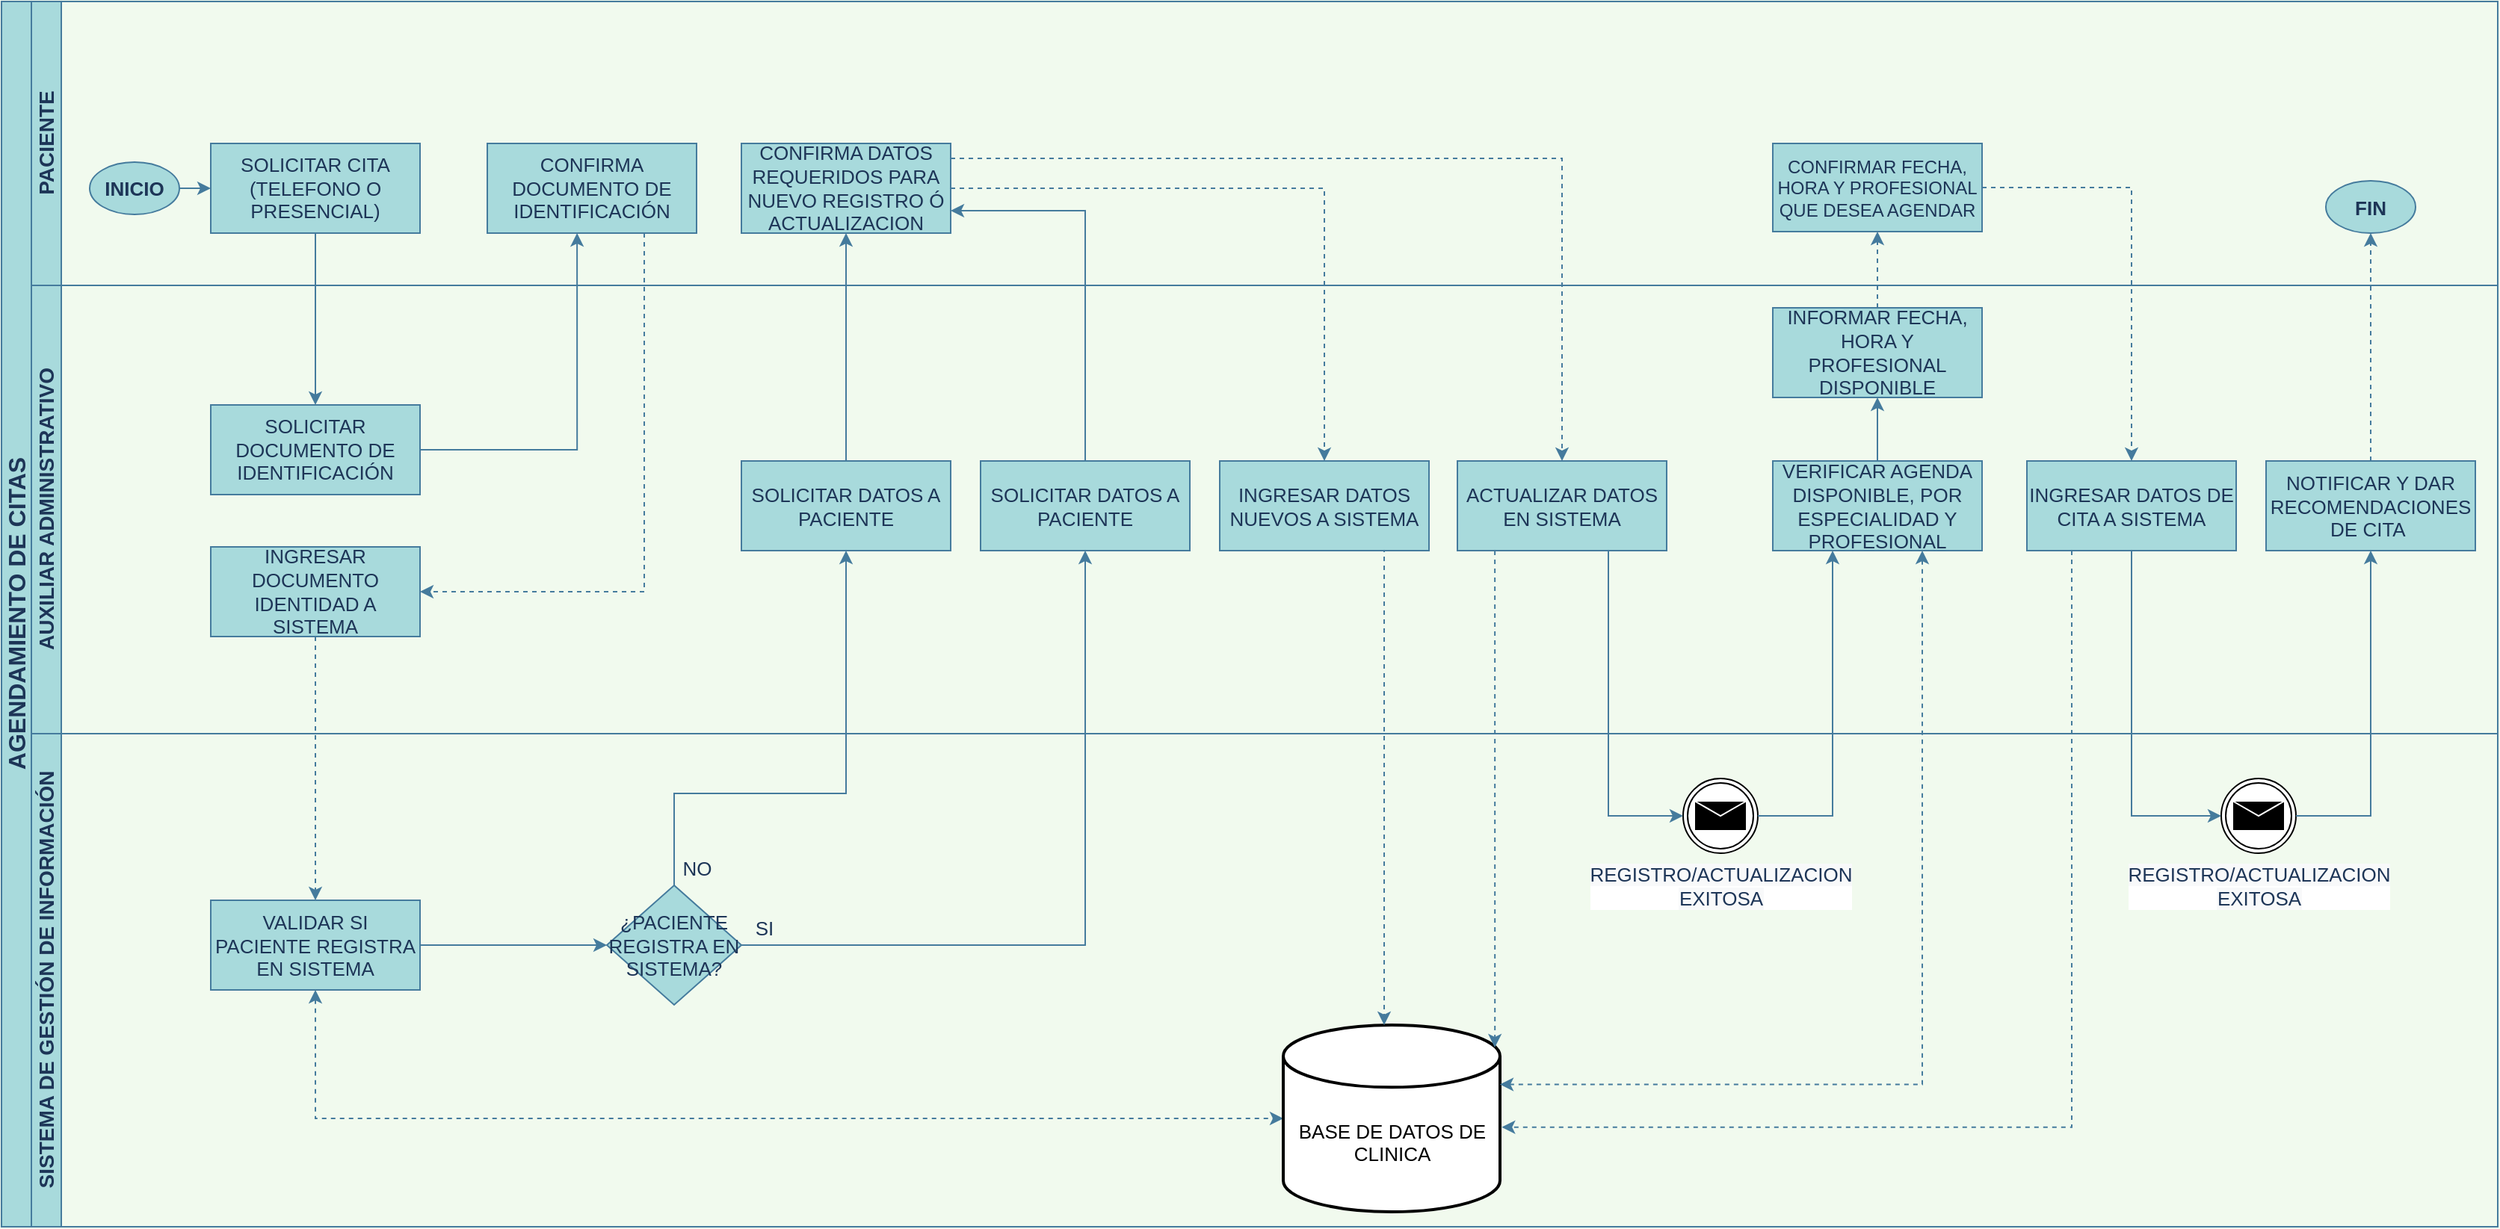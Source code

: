 <mxfile version="15.8.6" type="device"><diagram id="JYSoxw2AWvvSmy6L8tQY" name="Página-1"><mxGraphModel dx="3548" dy="1700" grid="1" gridSize="10" guides="1" tooltips="1" connect="1" arrows="1" fold="1" page="1" pageScale="1" pageWidth="1700" pageHeight="1100" background="#F1FAEE" math="0" shadow="0"><root><mxCell id="0"/><mxCell id="1" parent="0"/><mxCell id="0h0ZGXSgKMVgla4ImIc9-1" value="AGENDAMIENTO DE CITAS" style="swimlane;html=1;childLayout=stackLayout;resizeParent=1;resizeParentMax=0;horizontal=0;startSize=20;horizontalStack=0;fillColor=#A8DADC;strokeColor=#457B9D;fontColor=#1D3557;rounded=0;fontSize=16;fontStyle=1;movable=1;resizable=1;rotatable=1;deletable=1;editable=1;connectable=1;" parent="1" vertex="1"><mxGeometry x="-1685" y="140" width="1670" height="820" as="geometry"/></mxCell><mxCell id="0h0ZGXSgKMVgla4ImIc9-2" value="PACIENTE" style="swimlane;html=1;startSize=20;horizontal=0;fillColor=#A8DADC;strokeColor=#457B9D;fontColor=#1D3557;rounded=0;strokeWidth=1;fontSize=14;movable=1;resizable=1;rotatable=1;deletable=1;editable=1;connectable=1;" parent="0h0ZGXSgKMVgla4ImIc9-1" vertex="1"><mxGeometry x="20" width="1650" height="190" as="geometry"/></mxCell><mxCell id="0h0ZGXSgKMVgla4ImIc9-71" style="edgeStyle=orthogonalEdgeStyle;orthogonalLoop=1;jettySize=auto;html=1;entryX=0;entryY=0.5;entryDx=0;entryDy=0;fontSize=13;fontColor=#1D3557;strokeColor=#457B9D;fillColor=#A8DADC;movable=1;resizable=1;rotatable=1;deletable=1;editable=1;connectable=1;" parent="0h0ZGXSgKMVgla4ImIc9-2" source="0h0ZGXSgKMVgla4ImIc9-41" target="0h0ZGXSgKMVgla4ImIc9-45" edge="1"><mxGeometry relative="1" as="geometry"/></mxCell><mxCell id="0h0ZGXSgKMVgla4ImIc9-41" value="INICIO" style="ellipse;whiteSpace=wrap;html=1;fontSize=13;fontColor=#1D3557;strokeColor=#457B9D;fillColor=#A8DADC;align=center;verticalAlign=middle;fontStyle=1;movable=1;resizable=1;rotatable=1;deletable=1;editable=1;connectable=1;" parent="0h0ZGXSgKMVgla4ImIc9-2" vertex="1"><mxGeometry x="39" y="107.5" width="60" height="35" as="geometry"/></mxCell><mxCell id="0h0ZGXSgKMVgla4ImIc9-45" value="&lt;span style=&quot;font-size: 13px;&quot;&gt;SOLICITAR CITA&lt;/span&gt;&lt;br style=&quot;font-size: 13px;&quot;&gt;&lt;span style=&quot;font-size: 13px;&quot;&gt;(TELEFONO O PRESENCIAL)&lt;/span&gt;" style="rounded=0;whiteSpace=wrap;html=1;fontSize=13;fontColor=#1D3557;strokeColor=#457B9D;fillColor=#A8DADC;align=center;verticalAlign=middle;movable=1;resizable=1;rotatable=1;deletable=1;editable=1;connectable=1;" parent="0h0ZGXSgKMVgla4ImIc9-2" vertex="1"><mxGeometry x="120" y="95" width="140" height="60" as="geometry"/></mxCell><mxCell id="0h0ZGXSgKMVgla4ImIc9-78" value="FIN" style="ellipse;whiteSpace=wrap;html=1;fontSize=13;fontColor=#1D3557;strokeColor=#457B9D;fillColor=#A8DADC;align=center;verticalAlign=middle;fontStyle=1;movable=1;resizable=1;rotatable=1;deletable=1;editable=1;connectable=1;" parent="0h0ZGXSgKMVgla4ImIc9-2" vertex="1"><mxGeometry x="1535" y="120" width="60" height="35" as="geometry"/></mxCell><mxCell id="jVRUKYlQ6Rg2UiQobsDq-70" value="&lt;span style=&quot;font-size: 13px;&quot;&gt;&lt;font style=&quot;vertical-align: inherit; font-size: 13px;&quot;&gt;&lt;font style=&quot;vertical-align: inherit; font-size: 13px;&quot;&gt;CONFIRMA DOCUMENTO DE IDENTIFICACIÓN&lt;/font&gt;&lt;/font&gt;&lt;/span&gt;" style="rounded=0;whiteSpace=wrap;html=1;fontSize=13;fontColor=#1D3557;strokeColor=#457B9D;fillColor=#A8DADC;align=center;verticalAlign=middle;movable=1;resizable=1;rotatable=1;deletable=1;editable=1;connectable=1;" parent="0h0ZGXSgKMVgla4ImIc9-2" vertex="1"><mxGeometry x="305" y="95" width="140" height="60" as="geometry"/></mxCell><mxCell id="jVRUKYlQ6Rg2UiQobsDq-90" value="&lt;span style=&quot;font-size: 13px;&quot;&gt;&lt;font style=&quot;vertical-align: inherit; font-size: 13px;&quot;&gt;&lt;font style=&quot;vertical-align: inherit; font-size: 13px;&quot;&gt;CONFIRMA DATOS REQUERIDOS PARA NUEVO REGISTRO Ó&lt;br style=&quot;font-size: 13px;&quot;&gt;ACTUALIZACION&lt;/font&gt;&lt;/font&gt;&lt;/span&gt;" style="rounded=0;whiteSpace=wrap;html=1;fontSize=13;fontColor=#1D3557;strokeColor=#457B9D;fillColor=#A8DADC;align=center;verticalAlign=middle;movable=1;resizable=1;rotatable=1;deletable=1;editable=1;connectable=1;" parent="0h0ZGXSgKMVgla4ImIc9-2" vertex="1"><mxGeometry x="475" y="95" width="140" height="60" as="geometry"/></mxCell><mxCell id="0h0ZGXSgKMVgla4ImIc9-3" value="AUXILIAR ADMINISTRATIVO" style="swimlane;html=1;startSize=20;horizontal=0;fillColor=#A8DADC;strokeColor=#457B9D;fontColor=#1D3557;rounded=0;fontSize=14;movable=1;resizable=1;rotatable=1;deletable=1;editable=1;connectable=1;" parent="0h0ZGXSgKMVgla4ImIc9-1" vertex="1"><mxGeometry x="20" y="190" width="1650" height="300" as="geometry"/></mxCell><mxCell id="0h0ZGXSgKMVgla4ImIc9-46" value="&lt;span style=&quot;font-size: 13px;&quot;&gt;SOLICITAR DOCUMENTO DE IDENTIFICACIÓN&lt;/span&gt;" style="rounded=0;whiteSpace=wrap;html=1;fontSize=13;fontColor=#1D3557;strokeColor=#457B9D;fillColor=#A8DADC;align=center;verticalAlign=middle;movable=1;resizable=1;rotatable=1;deletable=1;editable=1;connectable=1;" parent="0h0ZGXSgKMVgla4ImIc9-3" vertex="1"><mxGeometry x="120" y="80" width="140" height="60" as="geometry"/></mxCell><mxCell id="jVRUKYlQ6Rg2UiQobsDq-116" style="edgeStyle=orthogonalEdgeStyle;rounded=0;jumpSize=2;orthogonalLoop=1;jettySize=auto;html=1;entryX=0.5;entryY=1;entryDx=0;entryDy=0;startArrow=none;startFill=0;endArrow=classic;endFill=1;strokeColor=#457B9D;dashed=1;movable=1;resizable=1;rotatable=1;deletable=1;editable=1;connectable=1;fontSize=13;" parent="0h0ZGXSgKMVgla4ImIc9-3" source="0h0ZGXSgKMVgla4ImIc9-72" target="0h0ZGXSgKMVgla4ImIc9-74" edge="1"><mxGeometry relative="1" as="geometry"/></mxCell><mxCell id="0h0ZGXSgKMVgla4ImIc9-72" value="INFORMAR FECHA, HORA Y PROFESIONAL DISPONIBLE" style="rounded=0;whiteSpace=wrap;html=1;fontSize=13;fontColor=#1D3557;strokeColor=#457B9D;fillColor=#A8DADC;align=center;verticalAlign=middle;movable=1;resizable=1;rotatable=1;deletable=1;editable=1;connectable=1;" parent="0h0ZGXSgKMVgla4ImIc9-3" vertex="1"><mxGeometry x="1165" y="15" width="140" height="60" as="geometry"/></mxCell><mxCell id="0h0ZGXSgKMVgla4ImIc9-85" value="NOTIFICAR Y DAR RECOMENDACIONES DE CITA&amp;nbsp;" style="rounded=0;whiteSpace=wrap;html=1;fontSize=13;fontColor=#1D3557;strokeColor=#457B9D;fillColor=#A8DADC;align=center;verticalAlign=middle;movable=1;resizable=1;rotatable=1;deletable=1;editable=1;connectable=1;" parent="0h0ZGXSgKMVgla4ImIc9-3" vertex="1"><mxGeometry x="1495" y="117.5" width="140" height="60" as="geometry"/></mxCell><mxCell id="jVRUKYlQ6Rg2UiQobsDq-115" style="edgeStyle=orthogonalEdgeStyle;rounded=0;jumpSize=2;orthogonalLoop=1;jettySize=auto;html=1;entryX=0.5;entryY=1;entryDx=0;entryDy=0;startArrow=none;startFill=0;endArrow=classic;endFill=1;strokeColor=#457B9D;movable=1;resizable=1;rotatable=1;deletable=1;editable=1;connectable=1;fontSize=13;" parent="0h0ZGXSgKMVgla4ImIc9-3" source="jVRUKYlQ6Rg2UiQobsDq-64" target="0h0ZGXSgKMVgla4ImIc9-72" edge="1"><mxGeometry relative="1" as="geometry"/></mxCell><mxCell id="jVRUKYlQ6Rg2UiQobsDq-64" value="&lt;div style=&quot;font-size: 13px;&quot;&gt;&lt;span style=&quot;font-size: 13px; font-family: arial;&quot;&gt;VERIFICAR AGENDA&lt;br style=&quot;font-size: 13px;&quot;&gt;&lt;/span&gt;&lt;/div&gt;&lt;div style=&quot;font-size: 13px;&quot;&gt;&lt;span style=&quot;font-size: 13px; font-family: arial;&quot;&gt;DISPONIBLE, POR&lt;br style=&quot;font-size: 13px;&quot;&gt;&lt;/span&gt;&lt;/div&gt;&lt;div style=&quot;font-size: 13px;&quot;&gt;&lt;span style=&quot;font-size: 13px; font-family: arial;&quot;&gt;ESPECIALIDAD Y&lt;br style=&quot;font-size: 13px;&quot;&gt;&lt;/span&gt;&lt;/div&gt;&lt;div style=&quot;font-size: 13px;&quot;&gt;&lt;span style=&quot;font-size: 13px; font-family: arial;&quot;&gt;PROFESIONAL&lt;/span&gt;&lt;/div&gt;" style="rounded=0;whiteSpace=wrap;html=1;fontSize=13;fontColor=#1D3557;strokeColor=#457B9D;fillColor=#A8DADC;align=center;verticalAlign=middle;movable=1;resizable=1;rotatable=1;deletable=1;editable=1;connectable=1;" parent="0h0ZGXSgKMVgla4ImIc9-3" vertex="1"><mxGeometry x="1165" y="117.5" width="140" height="60" as="geometry"/></mxCell><mxCell id="jVRUKYlQ6Rg2UiQobsDq-74" value="&lt;span style=&quot;font-size: 13px;&quot;&gt;&lt;font style=&quot;vertical-align: inherit; font-size: 13px;&quot;&gt;&lt;font style=&quot;vertical-align: inherit; font-size: 13px;&quot;&gt;&lt;font style=&quot;vertical-align: inherit; font-size: 13px;&quot;&gt;&lt;font style=&quot;vertical-align: inherit; font-size: 13px;&quot;&gt;INGRESAR DOCUMENTO IDENTIDAD A SISTEMA&lt;/font&gt;&lt;/font&gt;&lt;/font&gt;&lt;/font&gt;&lt;/span&gt;" style="rounded=0;whiteSpace=wrap;html=1;fontSize=13;fontColor=#1D3557;strokeColor=#457B9D;fillColor=#A8DADC;align=center;verticalAlign=middle;movable=1;resizable=1;rotatable=1;deletable=1;editable=1;connectable=1;" parent="0h0ZGXSgKMVgla4ImIc9-3" vertex="1"><mxGeometry x="120" y="175" width="140" height="60" as="geometry"/></mxCell><mxCell id="jVRUKYlQ6Rg2UiQobsDq-88" value="&lt;span style=&quot;font-size: 13px;&quot;&gt;&lt;font style=&quot;vertical-align: inherit; font-size: 13px;&quot;&gt;&lt;font style=&quot;vertical-align: inherit; font-size: 13px;&quot;&gt;&lt;font style=&quot;vertical-align: inherit; font-size: 13px;&quot;&gt;&lt;font style=&quot;vertical-align: inherit; font-size: 13px;&quot;&gt;SOLICITAR DATOS A PACIENTE&lt;/font&gt;&lt;/font&gt;&lt;/font&gt;&lt;/font&gt;&lt;/span&gt;" style="rounded=0;whiteSpace=wrap;html=1;fontSize=13;fontColor=#1D3557;strokeColor=#457B9D;fillColor=#A8DADC;align=center;verticalAlign=middle;movable=1;resizable=1;rotatable=1;deletable=1;editable=1;connectable=1;" parent="0h0ZGXSgKMVgla4ImIc9-3" vertex="1"><mxGeometry x="475" y="117.5" width="140" height="60" as="geometry"/></mxCell><mxCell id="jVRUKYlQ6Rg2UiQobsDq-92" value="&lt;span style=&quot;font-size: 13px;&quot;&gt;&lt;font style=&quot;vertical-align: inherit; font-size: 13px;&quot;&gt;&lt;font style=&quot;vertical-align: inherit; font-size: 13px;&quot;&gt;&lt;font style=&quot;vertical-align: inherit; font-size: 13px;&quot;&gt;&lt;font style=&quot;vertical-align: inherit; font-size: 13px;&quot;&gt;INGRESAR DATOS NUEVOS A SISTEMA&lt;/font&gt;&lt;/font&gt;&lt;/font&gt;&lt;/font&gt;&lt;/span&gt;" style="rounded=0;whiteSpace=wrap;html=1;fontSize=13;fontColor=#1D3557;strokeColor=#457B9D;fillColor=#A8DADC;align=center;verticalAlign=middle;movable=1;resizable=1;rotatable=1;deletable=1;editable=1;connectable=1;" parent="0h0ZGXSgKMVgla4ImIc9-3" vertex="1"><mxGeometry x="795" y="117.5" width="140" height="60" as="geometry"/></mxCell><mxCell id="jVRUKYlQ6Rg2UiQobsDq-101" value="&lt;span style=&quot;font-size: 13px;&quot;&gt;&lt;font style=&quot;vertical-align: inherit; font-size: 13px;&quot;&gt;&lt;font style=&quot;vertical-align: inherit; font-size: 13px;&quot;&gt;&lt;font style=&quot;vertical-align: inherit; font-size: 13px;&quot;&gt;&lt;font style=&quot;vertical-align: inherit; font-size: 13px;&quot;&gt;SOLICITAR DATOS A PACIENTE&lt;/font&gt;&lt;/font&gt;&lt;/font&gt;&lt;/font&gt;&lt;/span&gt;" style="rounded=0;whiteSpace=wrap;html=1;fontSize=13;fontColor=#1D3557;strokeColor=#457B9D;fillColor=#A8DADC;align=center;verticalAlign=middle;movable=1;resizable=1;rotatable=1;deletable=1;editable=1;connectable=1;" parent="0h0ZGXSgKMVgla4ImIc9-3" vertex="1"><mxGeometry x="635" y="117.5" width="140" height="60" as="geometry"/></mxCell><mxCell id="jVRUKYlQ6Rg2UiQobsDq-102" value="&lt;span style=&quot;font-size: 13px;&quot;&gt;&lt;font style=&quot;vertical-align: inherit; font-size: 13px;&quot;&gt;&lt;font style=&quot;vertical-align: inherit; font-size: 13px;&quot;&gt;&lt;font style=&quot;vertical-align: inherit; font-size: 13px;&quot;&gt;&lt;font style=&quot;vertical-align: inherit; font-size: 13px;&quot;&gt;ACTUALIZAR DATOS EN SISTEMA&lt;/font&gt;&lt;/font&gt;&lt;/font&gt;&lt;/font&gt;&lt;/span&gt;" style="rounded=0;whiteSpace=wrap;html=1;fontSize=13;fontColor=#1D3557;strokeColor=#457B9D;fillColor=#A8DADC;align=center;verticalAlign=middle;movable=1;resizable=1;rotatable=1;deletable=1;editable=1;connectable=1;" parent="0h0ZGXSgKMVgla4ImIc9-3" vertex="1"><mxGeometry x="954" y="117.5" width="140" height="60" as="geometry"/></mxCell><mxCell id="jVRUKYlQ6Rg2UiQobsDq-118" style="edgeStyle=orthogonalEdgeStyle;rounded=0;jumpSize=2;orthogonalLoop=1;jettySize=auto;html=1;dashed=1;startArrow=none;startFill=0;endArrow=classic;endFill=1;strokeColor=#457B9D;movable=1;resizable=1;rotatable=1;deletable=1;editable=1;connectable=1;exitX=1;exitY=0.5;exitDx=0;exitDy=0;fontSize=13;" parent="0h0ZGXSgKMVgla4ImIc9-3" source="0h0ZGXSgKMVgla4ImIc9-74" target="jVRUKYlQ6Rg2UiQobsDq-117" edge="1"><mxGeometry relative="1" as="geometry"><mxPoint x="1285" y="-123.5" as="sourcePoint"/></mxGeometry></mxCell><mxCell id="0h0ZGXSgKMVgla4ImIc9-74" value="CONFIRMAR FECHA, HORA Y PROFESIONAL&lt;br style=&quot;font-size: 12px;&quot;&gt;QUE DESEA AGENDAR" style="rounded=0;whiteSpace=wrap;html=1;fontSize=12;fontColor=#1D3557;strokeColor=#457B9D;fillColor=#A8DADC;align=center;verticalAlign=middle;movable=1;resizable=1;rotatable=1;deletable=1;editable=1;connectable=1;" parent="0h0ZGXSgKMVgla4ImIc9-3" vertex="1"><mxGeometry x="1165" y="-95" width="140" height="59" as="geometry"/></mxCell><mxCell id="jVRUKYlQ6Rg2UiQobsDq-117" value="INGRESAR DATOS DE CITA A SISTEMA" style="rounded=0;whiteSpace=wrap;html=1;fontSize=13;fontColor=#1D3557;strokeColor=#457B9D;fillColor=#A8DADC;align=center;verticalAlign=middle;movable=1;resizable=1;rotatable=1;deletable=1;editable=1;connectable=1;" parent="0h0ZGXSgKMVgla4ImIc9-3" vertex="1"><mxGeometry x="1335" y="117.5" width="140" height="60" as="geometry"/></mxCell><mxCell id="jVRUKYlQ6Rg2UiQobsDq-73" style="edgeStyle=orthogonalEdgeStyle;rounded=0;orthogonalLoop=1;jettySize=auto;html=1;entryX=0.429;entryY=1;entryDx=0;entryDy=0;entryPerimeter=0;startArrow=none;startFill=0;endArrow=classic;endFill=1;strokeColor=#457B9D;movable=1;resizable=1;rotatable=1;deletable=1;editable=1;connectable=1;fontSize=13;" parent="0h0ZGXSgKMVgla4ImIc9-1" source="0h0ZGXSgKMVgla4ImIc9-46" target="jVRUKYlQ6Rg2UiQobsDq-70" edge="1"><mxGeometry relative="1" as="geometry"/></mxCell><mxCell id="jVRUKYlQ6Rg2UiQobsDq-75" style="edgeStyle=orthogonalEdgeStyle;rounded=0;orthogonalLoop=1;jettySize=auto;html=1;entryX=1;entryY=0.5;entryDx=0;entryDy=0;startArrow=none;startFill=0;endArrow=classic;endFill=1;strokeColor=#457B9D;exitX=0.75;exitY=1;exitDx=0;exitDy=0;dashed=1;movable=1;resizable=1;rotatable=1;deletable=1;editable=1;connectable=1;fontSize=13;" parent="0h0ZGXSgKMVgla4ImIc9-1" source="jVRUKYlQ6Rg2UiQobsDq-70" target="jVRUKYlQ6Rg2UiQobsDq-74" edge="1"><mxGeometry relative="1" as="geometry"/></mxCell><mxCell id="jVRUKYlQ6Rg2UiQobsDq-76" style="edgeStyle=orthogonalEdgeStyle;rounded=0;jumpSize=2;orthogonalLoop=1;jettySize=auto;html=1;startArrow=none;startFill=0;endArrow=classic;endFill=1;strokeColor=#457B9D;dashed=1;movable=1;resizable=1;rotatable=1;deletable=1;editable=1;connectable=1;fontSize=13;" parent="0h0ZGXSgKMVgla4ImIc9-1" source="jVRUKYlQ6Rg2UiQobsDq-74" target="jVRUKYlQ6Rg2UiQobsDq-77" edge="1"><mxGeometry relative="1" as="geometry"><mxPoint x="210" y="646.5" as="targetPoint"/></mxGeometry></mxCell><mxCell id="jVRUKYlQ6Rg2UiQobsDq-89" style="edgeStyle=orthogonalEdgeStyle;rounded=0;jumpSize=2;orthogonalLoop=1;jettySize=auto;html=1;entryX=0.5;entryY=1;entryDx=0;entryDy=0;startArrow=none;startFill=0;endArrow=classic;endFill=1;strokeColor=#457B9D;movable=1;resizable=1;rotatable=1;deletable=1;editable=1;connectable=1;fontSize=13;" parent="0h0ZGXSgKMVgla4ImIc9-1" source="0h0ZGXSgKMVgla4ImIc9-55" target="jVRUKYlQ6Rg2UiQobsDq-88" edge="1"><mxGeometry relative="1" as="geometry"><Array as="points"><mxPoint x="450" y="530"/><mxPoint x="565" y="530"/></Array></mxGeometry></mxCell><mxCell id="jVRUKYlQ6Rg2UiQobsDq-91" style="edgeStyle=orthogonalEdgeStyle;rounded=0;jumpSize=2;orthogonalLoop=1;jettySize=auto;html=1;entryX=0.5;entryY=1;entryDx=0;entryDy=0;startArrow=none;startFill=0;endArrow=classic;endFill=1;strokeColor=#457B9D;movable=1;resizable=1;rotatable=1;deletable=1;editable=1;connectable=1;fontSize=13;" parent="0h0ZGXSgKMVgla4ImIc9-1" source="jVRUKYlQ6Rg2UiQobsDq-88" target="jVRUKYlQ6Rg2UiQobsDq-90" edge="1"><mxGeometry relative="1" as="geometry"/></mxCell><mxCell id="jVRUKYlQ6Rg2UiQobsDq-33" value="&lt;font style=&quot;vertical-align: inherit&quot;&gt;&lt;font style=&quot;vertical-align: inherit&quot;&gt;&lt;font style=&quot;vertical-align: inherit&quot;&gt;&lt;font style=&quot;vertical-align: inherit&quot;&gt;&lt;font style=&quot;vertical-align: inherit&quot;&gt;&lt;font style=&quot;vertical-align: inherit&quot;&gt;SISTEMA DE GESTIÓN DE INFORMACIÓN&lt;/font&gt;&lt;/font&gt;&lt;/font&gt;&lt;/font&gt;&lt;br&gt;&lt;/font&gt;&lt;/font&gt;" style="swimlane;html=1;startSize=20;horizontal=0;fillColor=#A8DADC;strokeColor=#457B9D;fontColor=#1D3557;rounded=0;fontSize=14;movable=1;resizable=1;rotatable=1;deletable=1;editable=1;connectable=1;" parent="0h0ZGXSgKMVgla4ImIc9-1" vertex="1"><mxGeometry x="20" y="490" width="1650" height="330" as="geometry"/></mxCell><mxCell id="0h0ZGXSgKMVgla4ImIc9-55" value="¿PACIENTE REGISTRA EN SISTEMA?" style="rhombus;whiteSpace=wrap;html=1;fontSize=13;fontColor=#1D3557;strokeColor=#457B9D;fillColor=#A8DADC;align=center;verticalAlign=middle;movable=1;resizable=1;rotatable=1;deletable=1;editable=1;connectable=1;" parent="jVRUKYlQ6Rg2UiQobsDq-33" vertex="1"><mxGeometry x="385" y="101.5" width="90" height="80" as="geometry"/></mxCell><mxCell id="0h0ZGXSgKMVgla4ImIc9-66" value="NO" style="text;html=1;align=center;verticalAlign=middle;resizable=1;points=[];autosize=1;strokeColor=none;fillColor=none;fontSize=13;fontColor=#1D3557;movable=1;rotatable=1;deletable=1;editable=1;connectable=1;" parent="jVRUKYlQ6Rg2UiQobsDq-33" vertex="1"><mxGeometry x="425" y="80" width="40" height="20" as="geometry"/></mxCell><mxCell id="0h0ZGXSgKMVgla4ImIc9-67" value="SI" style="text;html=1;align=center;verticalAlign=middle;resizable=1;points=[];autosize=1;strokeColor=none;fillColor=none;fontSize=13;fontColor=#1D3557;movable=1;rotatable=1;deletable=1;editable=1;connectable=1;" parent="jVRUKYlQ6Rg2UiQobsDq-33" vertex="1"><mxGeometry x="475" y="120" width="30" height="20" as="geometry"/></mxCell><mxCell id="jVRUKYlQ6Rg2UiQobsDq-94" style="edgeStyle=orthogonalEdgeStyle;rounded=0;jumpSize=2;orthogonalLoop=1;jettySize=auto;html=1;entryX=0;entryY=0.5;entryDx=0;entryDy=0;entryPerimeter=0;dashed=1;startArrow=classic;startFill=1;endArrow=classic;endFill=1;strokeColor=#457B9D;movable=1;resizable=1;rotatable=1;deletable=1;editable=1;connectable=1;fontSize=13;" parent="jVRUKYlQ6Rg2UiQobsDq-33" source="jVRUKYlQ6Rg2UiQobsDq-77" target="jVRUKYlQ6Rg2UiQobsDq-93" edge="1"><mxGeometry relative="1" as="geometry"><Array as="points"><mxPoint x="190" y="258"/></Array></mxGeometry></mxCell><mxCell id="jVRUKYlQ6Rg2UiQobsDq-96" style="edgeStyle=orthogonalEdgeStyle;rounded=0;jumpSize=2;orthogonalLoop=1;jettySize=auto;html=1;startArrow=none;startFill=0;endArrow=classic;endFill=1;strokeColor=#457B9D;movable=1;resizable=1;rotatable=1;deletable=1;editable=1;connectable=1;fontSize=13;" parent="jVRUKYlQ6Rg2UiQobsDq-33" source="jVRUKYlQ6Rg2UiQobsDq-77" target="0h0ZGXSgKMVgla4ImIc9-55" edge="1"><mxGeometry relative="1" as="geometry"/></mxCell><mxCell id="jVRUKYlQ6Rg2UiQobsDq-77" value="&lt;font style=&quot;font-size: 13px; vertical-align: inherit;&quot;&gt;&lt;font style=&quot;vertical-align: inherit; font-size: 13px;&quot;&gt;&lt;font style=&quot;vertical-align: inherit; font-size: 13px;&quot;&gt;&lt;font style=&quot;vertical-align: inherit; font-size: 13px;&quot;&gt;&lt;font style=&quot;vertical-align: inherit; font-size: 13px;&quot;&gt;&lt;font style=&quot;vertical-align: inherit; font-size: 13px;&quot;&gt;&lt;font style=&quot;vertical-align: inherit; font-size: 13px;&quot;&gt;&lt;font style=&quot;vertical-align: inherit; font-size: 13px;&quot;&gt;&lt;font style=&quot;vertical-align: inherit; font-size: 13px;&quot;&gt;&lt;font style=&quot;vertical-align: inherit; font-size: 13px;&quot;&gt;&lt;font style=&quot;vertical-align: inherit; font-size: 13px;&quot;&gt;VALIDAR SI PACIENTE REGISTRA EN SISTEMA&lt;/font&gt;&lt;/font&gt;&lt;/font&gt;&lt;/font&gt;&lt;/font&gt;&lt;/font&gt;&lt;/font&gt;&lt;/font&gt;&lt;/font&gt;&lt;/font&gt;&lt;/font&gt;" style="rounded=0;whiteSpace=wrap;html=1;fontSize=13;fontColor=#1D3557;strokeColor=#457B9D;fillColor=#A8DADC;align=center;verticalAlign=middle;movable=1;resizable=1;rotatable=1;deletable=1;editable=1;connectable=1;" parent="jVRUKYlQ6Rg2UiQobsDq-33" vertex="1"><mxGeometry x="120" y="111.5" width="140" height="60" as="geometry"/></mxCell><mxCell id="jVRUKYlQ6Rg2UiQobsDq-93" value="&lt;br style=&quot;font-size: 13px;&quot;&gt;&lt;br style=&quot;font-size: 13px;&quot;&gt;BASE DE DATOS DE CLINICA" style="strokeWidth=2;html=1;shape=mxgraph.flowchart.database;whiteSpace=wrap;movable=1;resizable=1;rotatable=1;deletable=1;editable=1;connectable=1;fontSize=13;" parent="jVRUKYlQ6Rg2UiQobsDq-33" vertex="1"><mxGeometry x="837.5" y="195" width="145" height="125" as="geometry"/></mxCell><mxCell id="RgH46wPEscA7Owgt1aGO-1" value="&lt;span style=&quot;color: rgb(29 , 53 , 87) ; font-size: 13px ; background-color: rgb(248 , 249 , 250)&quot;&gt;REGISTRO/ACTUALIZACION &lt;br&gt;EXITOSA&lt;/span&gt;" style="points=[[0.145,0.145,0],[0.5,0,0],[0.855,0.145,0],[1,0.5,0],[0.855,0.855,0],[0.5,1,0],[0.145,0.855,0],[0,0.5,0]];shape=mxgraph.bpmn.event;html=1;verticalLabelPosition=bottom;labelBackgroundColor=#ffffff;verticalAlign=top;align=center;perimeter=ellipsePerimeter;outlineConnect=0;aspect=fixed;outline=throwing;symbol=message;" parent="jVRUKYlQ6Rg2UiQobsDq-33" vertex="1"><mxGeometry x="1105" y="30" width="50" height="50" as="geometry"/></mxCell><mxCell id="RgH46wPEscA7Owgt1aGO-3" value="&lt;span style=&quot;color: rgb(29 , 53 , 87) ; font-size: 13px ; background-color: rgb(248 , 249 , 250)&quot;&gt;REGISTRO/ACTUALIZACION &lt;br&gt;EXITOSA&lt;/span&gt;" style="points=[[0.145,0.145,0],[0.5,0,0],[0.855,0.145,0],[1,0.5,0],[0.855,0.855,0],[0.5,1,0],[0.145,0.855,0],[0,0.5,0]];shape=mxgraph.bpmn.event;html=1;verticalLabelPosition=bottom;labelBackgroundColor=#ffffff;verticalAlign=top;align=center;perimeter=ellipsePerimeter;outlineConnect=0;aspect=fixed;outline=throwing;symbol=message;" parent="jVRUKYlQ6Rg2UiQobsDq-33" vertex="1"><mxGeometry x="1465" y="30" width="50" height="50" as="geometry"/></mxCell><mxCell id="jVRUKYlQ6Rg2UiQobsDq-97" style="edgeStyle=orthogonalEdgeStyle;rounded=0;jumpSize=2;orthogonalLoop=1;jettySize=auto;html=1;startArrow=none;startFill=0;endArrow=classic;endFill=1;strokeColor=#457B9D;movable=1;resizable=1;rotatable=1;deletable=1;editable=1;connectable=1;fontSize=13;" parent="0h0ZGXSgKMVgla4ImIc9-1" source="0h0ZGXSgKMVgla4ImIc9-45" target="0h0ZGXSgKMVgla4ImIc9-46" edge="1"><mxGeometry relative="1" as="geometry"/></mxCell><mxCell id="jVRUKYlQ6Rg2UiQobsDq-99" style="edgeStyle=orthogonalEdgeStyle;rounded=0;jumpSize=2;orthogonalLoop=1;jettySize=auto;html=1;dashed=1;startArrow=none;startFill=0;endArrow=classic;endFill=1;strokeColor=#457B9D;exitX=0.5;exitY=1;exitDx=0;exitDy=0;movable=1;resizable=1;rotatable=1;deletable=1;editable=1;connectable=1;fontSize=13;" parent="0h0ZGXSgKMVgla4ImIc9-1" target="jVRUKYlQ6Rg2UiQobsDq-93" edge="1"><mxGeometry relative="1" as="geometry"><mxPoint x="925" y="680" as="targetPoint"/><mxPoint x="905" y="367.5" as="sourcePoint"/><Array as="points"><mxPoint x="925" y="368"/></Array></mxGeometry></mxCell><mxCell id="jVRUKYlQ6Rg2UiQobsDq-104" style="edgeStyle=orthogonalEdgeStyle;rounded=0;jumpSize=2;orthogonalLoop=1;jettySize=auto;html=1;startArrow=none;startFill=0;endArrow=classic;endFill=1;strokeColor=#457B9D;movable=1;resizable=1;rotatable=1;deletable=1;editable=1;connectable=1;fontSize=13;" parent="0h0ZGXSgKMVgla4ImIc9-1" source="0h0ZGXSgKMVgla4ImIc9-55" target="jVRUKYlQ6Rg2UiQobsDq-101" edge="1"><mxGeometry relative="1" as="geometry"/></mxCell><mxCell id="jVRUKYlQ6Rg2UiQobsDq-106" style="edgeStyle=orthogonalEdgeStyle;rounded=0;jumpSize=2;orthogonalLoop=1;jettySize=auto;html=1;startArrow=none;startFill=0;endArrow=classic;endFill=1;strokeColor=#457B9D;dashed=1;movable=1;resizable=1;rotatable=1;deletable=1;editable=1;connectable=1;fontSize=13;" parent="0h0ZGXSgKMVgla4ImIc9-1" source="jVRUKYlQ6Rg2UiQobsDq-90" target="jVRUKYlQ6Rg2UiQobsDq-102" edge="1"><mxGeometry relative="1" as="geometry"><mxPoint x="905.0" y="105.0" as="targetPoint"/><Array as="points"><mxPoint x="1044" y="105"/></Array></mxGeometry></mxCell><mxCell id="jVRUKYlQ6Rg2UiQobsDq-107" style="edgeStyle=orthogonalEdgeStyle;rounded=0;jumpSize=2;orthogonalLoop=1;jettySize=auto;html=1;dashed=1;startArrow=none;startFill=0;endArrow=classic;endFill=1;strokeColor=#457B9D;movable=1;resizable=1;rotatable=1;deletable=1;editable=1;connectable=1;fontSize=13;" parent="0h0ZGXSgKMVgla4ImIc9-1" edge="1"><mxGeometry relative="1" as="geometry"><mxPoint x="999" y="700" as="targetPoint"/><Array as="points"><mxPoint x="999" y="689"/></Array><mxPoint x="999.059" y="367.5" as="sourcePoint"/></mxGeometry></mxCell><mxCell id="jVRUKYlQ6Rg2UiQobsDq-108" style="edgeStyle=orthogonalEdgeStyle;rounded=0;jumpSize=2;orthogonalLoop=1;jettySize=auto;html=1;entryX=1;entryY=0.75;entryDx=0;entryDy=0;startArrow=none;startFill=0;endArrow=classic;endFill=1;strokeColor=#457B9D;exitX=0.5;exitY=0;exitDx=0;exitDy=0;movable=1;resizable=1;rotatable=1;deletable=1;editable=1;connectable=1;fontSize=13;" parent="0h0ZGXSgKMVgla4ImIc9-1" source="jVRUKYlQ6Rg2UiQobsDq-101" target="jVRUKYlQ6Rg2UiQobsDq-90" edge="1"><mxGeometry relative="1" as="geometry"/></mxCell><mxCell id="jVRUKYlQ6Rg2UiQobsDq-109" style="edgeStyle=orthogonalEdgeStyle;rounded=0;jumpSize=2;orthogonalLoop=1;jettySize=auto;html=1;startArrow=none;startFill=0;endArrow=classic;endFill=1;strokeColor=#457B9D;dashed=1;movable=1;resizable=1;rotatable=1;deletable=1;editable=1;connectable=1;fontSize=13;" parent="0h0ZGXSgKMVgla4ImIc9-1" source="jVRUKYlQ6Rg2UiQobsDq-90" target="jVRUKYlQ6Rg2UiQobsDq-92" edge="1"><mxGeometry relative="1" as="geometry"><mxPoint x="845" y="125" as="targetPoint"/></mxGeometry></mxCell><mxCell id="jVRUKYlQ6Rg2UiQobsDq-112" style="edgeStyle=orthogonalEdgeStyle;rounded=0;jumpSize=2;orthogonalLoop=1;jettySize=auto;html=1;startArrow=none;startFill=0;endArrow=classic;endFill=1;strokeColor=#457B9D;movable=1;resizable=1;rotatable=1;deletable=1;editable=1;connectable=1;fontSize=13;exitX=1;exitY=0.5;exitDx=0;exitDy=0;exitPerimeter=0;" parent="0h0ZGXSgKMVgla4ImIc9-1" source="RgH46wPEscA7Owgt1aGO-1" target="jVRUKYlQ6Rg2UiQobsDq-64" edge="1"><mxGeometry relative="1" as="geometry"><mxPoint x="1255" y="600" as="sourcePoint"/><Array as="points"><mxPoint x="1225" y="545"/></Array></mxGeometry></mxCell><mxCell id="jVRUKYlQ6Rg2UiQobsDq-119" style="edgeStyle=orthogonalEdgeStyle;rounded=0;jumpSize=2;orthogonalLoop=1;jettySize=auto;html=1;dashed=1;startArrow=none;startFill=0;endArrow=classic;endFill=1;strokeColor=#457B9D;movable=1;resizable=1;rotatable=1;deletable=1;editable=1;connectable=1;entryX=1.008;entryY=0.547;entryDx=0;entryDy=0;entryPerimeter=0;fontSize=13;" parent="0h0ZGXSgKMVgla4ImIc9-1" source="jVRUKYlQ6Rg2UiQobsDq-117" target="jVRUKYlQ6Rg2UiQobsDq-93" edge="1"><mxGeometry relative="1" as="geometry"><mxPoint x="1425.034" y="432.5" as="sourcePoint"/><mxPoint x="1000" y="786" as="targetPoint"/><Array as="points"><mxPoint x="1385" y="753"/></Array></mxGeometry></mxCell><mxCell id="jVRUKYlQ6Rg2UiQobsDq-122" style="edgeStyle=orthogonalEdgeStyle;rounded=0;jumpSize=2;orthogonalLoop=1;jettySize=auto;html=1;entryX=0.5;entryY=1;entryDx=0;entryDy=0;startArrow=none;startFill=0;endArrow=classic;endFill=1;strokeColor=#457B9D;movable=1;resizable=1;rotatable=1;deletable=1;editable=1;connectable=1;fontSize=13;exitX=1;exitY=0.5;exitDx=0;exitDy=0;exitPerimeter=0;" parent="0h0ZGXSgKMVgla4ImIc9-1" source="RgH46wPEscA7Owgt1aGO-3" target="0h0ZGXSgKMVgla4ImIc9-85" edge="1"><mxGeometry relative="1" as="geometry"/></mxCell><mxCell id="SXl6-p_b3Q36ApNQcJPR-1" style="edgeStyle=orthogonalEdgeStyle;rounded=0;jumpSize=2;orthogonalLoop=1;jettySize=auto;html=1;entryX=0.5;entryY=1;entryDx=0;entryDy=0;dashed=1;startArrow=none;startFill=0;endArrow=classic;endFill=1;strokeColor=#457B9D;movable=1;resizable=1;rotatable=1;deletable=1;editable=1;connectable=1;fontSize=13;" parent="0h0ZGXSgKMVgla4ImIc9-1" source="0h0ZGXSgKMVgla4ImIc9-85" target="0h0ZGXSgKMVgla4ImIc9-78" edge="1"><mxGeometry relative="1" as="geometry"/></mxCell><mxCell id="RgH46wPEscA7Owgt1aGO-2" style="edgeStyle=orthogonalEdgeStyle;rounded=0;orthogonalLoop=1;jettySize=auto;html=1;entryX=0;entryY=0.5;entryDx=0;entryDy=0;entryPerimeter=0;strokeColor=#457B9D;" parent="0h0ZGXSgKMVgla4ImIc9-1" source="jVRUKYlQ6Rg2UiQobsDq-102" target="RgH46wPEscA7Owgt1aGO-1" edge="1"><mxGeometry relative="1" as="geometry"><Array as="points"><mxPoint x="1075" y="545"/></Array></mxGeometry></mxCell><mxCell id="RgH46wPEscA7Owgt1aGO-4" style="edgeStyle=orthogonalEdgeStyle;rounded=0;orthogonalLoop=1;jettySize=auto;html=1;entryX=0;entryY=0.5;entryDx=0;entryDy=0;entryPerimeter=0;strokeColor=#457B9D;" parent="0h0ZGXSgKMVgla4ImIc9-1" source="jVRUKYlQ6Rg2UiQobsDq-117" target="RgH46wPEscA7Owgt1aGO-3" edge="1"><mxGeometry relative="1" as="geometry"/></mxCell><mxCell id="VQdFLMtBnSSAv0YcfNER-1" style="edgeStyle=orthogonalEdgeStyle;rounded=0;orthogonalLoop=1;jettySize=auto;html=1;entryX=1;entryY=0.318;entryDx=0;entryDy=0;entryPerimeter=0;startArrow=classic;startFill=1;dashed=1;strokeColor=#457B9D;" edge="1" parent="0h0ZGXSgKMVgla4ImIc9-1" source="jVRUKYlQ6Rg2UiQobsDq-64" target="jVRUKYlQ6Rg2UiQobsDq-93"><mxGeometry relative="1" as="geometry"><Array as="points"><mxPoint x="1285" y="725"/></Array></mxGeometry></mxCell></root></mxGraphModel></diagram></mxfile>